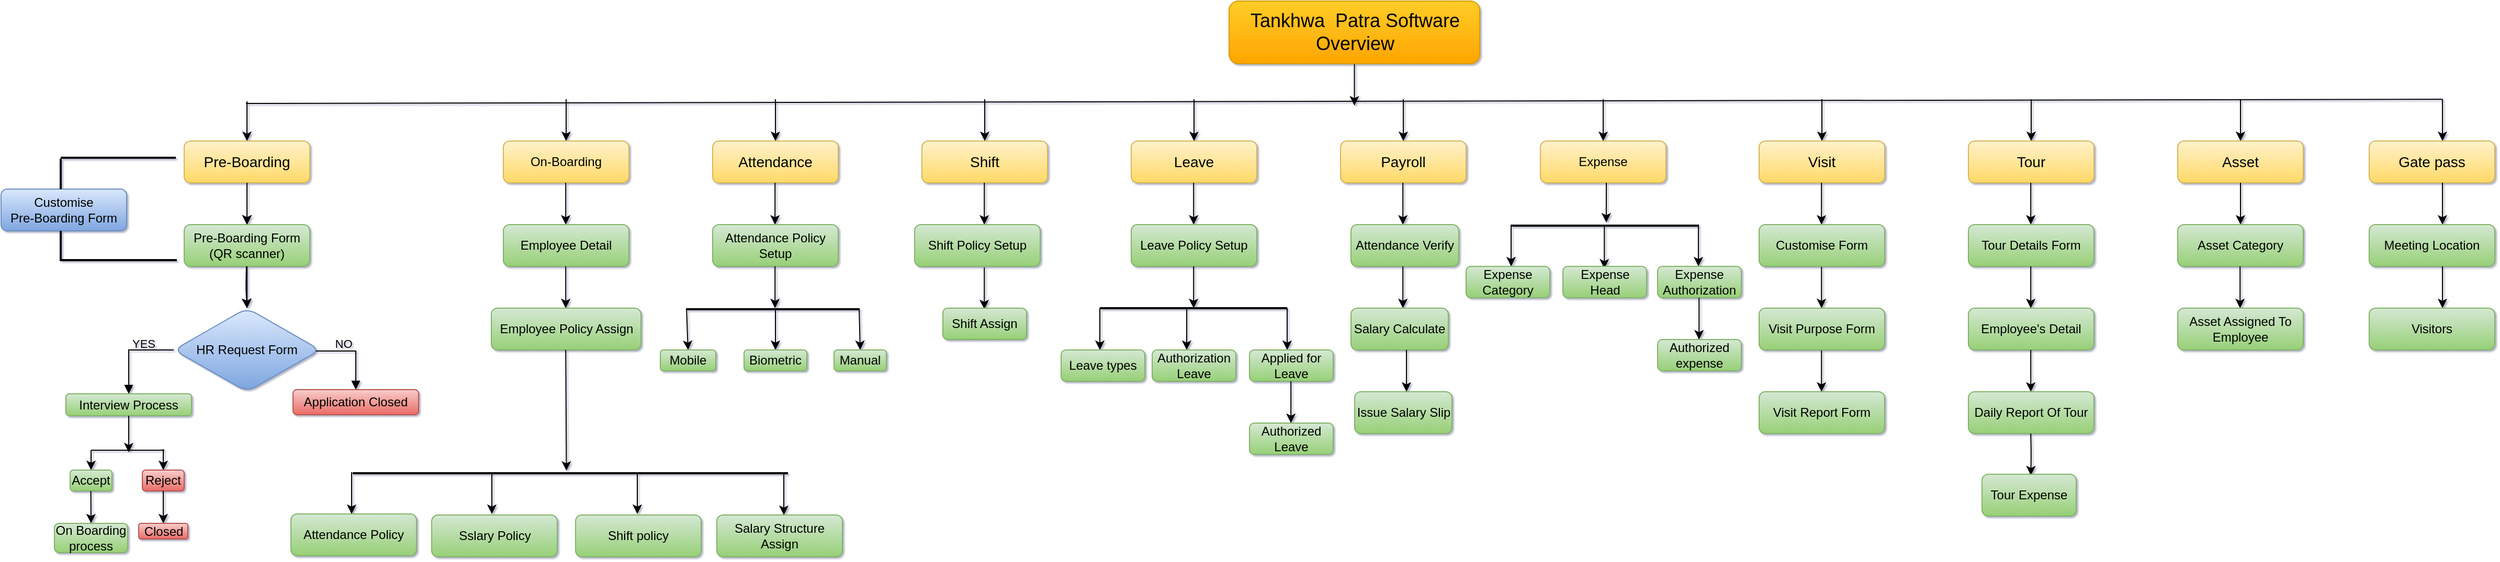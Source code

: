 <mxfile version="21.3.2" type="github">
  <diagram name="Page-1" id="Jyb1E-cL9FY6I5FODXpO">
    <mxGraphModel dx="1363" dy="879" grid="0" gridSize="10" guides="1" tooltips="1" connect="1" arrows="1" fold="1" page="1" pageScale="1" pageWidth="2500" pageHeight="600" background="#ffffff" math="0" shadow="1">
      <root>
        <mxCell id="0" />
        <mxCell id="1" parent="0" />
        <mxCell id="KXixQivOY7CMZe9N-yKC-2" value="" style="endArrow=none;html=1;rounded=1;labelBackgroundColor=none;fontColor=default;" parent="1" edge="1">
          <mxGeometry width="50" height="50" relative="1" as="geometry">
            <mxPoint x="252" y="108" as="sourcePoint" />
            <mxPoint x="2351" y="104" as="targetPoint" />
          </mxGeometry>
        </mxCell>
        <mxCell id="KXixQivOY7CMZe9N-yKC-3" value="" style="endArrow=classic;html=1;rounded=1;labelBackgroundColor=none;fontColor=default;" parent="1" target="VJkUBVHSnUX9wG8tF2r3-1" edge="1">
          <mxGeometry width="50" height="50" relative="1" as="geometry">
            <mxPoint x="253" y="106" as="sourcePoint" />
            <mxPoint x="158" y="144" as="targetPoint" />
          </mxGeometry>
        </mxCell>
        <mxCell id="KXixQivOY7CMZe9N-yKC-11" value="" style="endArrow=classic;html=1;rounded=1;labelBackgroundColor=none;fontColor=default;" parent="1" edge="1">
          <mxGeometry width="50" height="50" relative="1" as="geometry">
            <mxPoint x="558" y="104" as="sourcePoint" />
            <mxPoint x="558" y="144" as="targetPoint" />
          </mxGeometry>
        </mxCell>
        <mxCell id="KXixQivOY7CMZe9N-yKC-12" value="" style="endArrow=classic;html=1;rounded=1;labelBackgroundColor=none;fontColor=default;" parent="1" edge="1">
          <mxGeometry width="50" height="50" relative="1" as="geometry">
            <mxPoint x="758" y="104" as="sourcePoint" />
            <mxPoint x="758" y="144" as="targetPoint" />
          </mxGeometry>
        </mxCell>
        <mxCell id="KXixQivOY7CMZe9N-yKC-13" value="" style="endArrow=classic;html=1;rounded=1;labelBackgroundColor=none;fontColor=default;" parent="1" edge="1">
          <mxGeometry width="50" height="50" relative="1" as="geometry">
            <mxPoint x="958" y="104" as="sourcePoint" />
            <mxPoint x="958" y="144" as="targetPoint" />
          </mxGeometry>
        </mxCell>
        <mxCell id="KXixQivOY7CMZe9N-yKC-19" value="" style="endArrow=classic;html=1;rounded=1;labelBackgroundColor=none;fontColor=default;" parent="1" edge="1">
          <mxGeometry width="50" height="50" relative="1" as="geometry">
            <mxPoint x="1758" y="104" as="sourcePoint" />
            <mxPoint x="1758" y="144" as="targetPoint" />
          </mxGeometry>
        </mxCell>
        <mxCell id="KXixQivOY7CMZe9N-yKC-21" value="" style="endArrow=classic;html=1;rounded=1;labelBackgroundColor=none;fontColor=default;" parent="1" edge="1">
          <mxGeometry width="50" height="50" relative="1" as="geometry">
            <mxPoint x="1158" y="104" as="sourcePoint" />
            <mxPoint x="1158" y="144" as="targetPoint" />
          </mxGeometry>
        </mxCell>
        <mxCell id="KXixQivOY7CMZe9N-yKC-22" value="" style="endArrow=classic;html=1;rounded=1;labelBackgroundColor=none;fontColor=default;" parent="1" edge="1">
          <mxGeometry width="50" height="50" relative="1" as="geometry">
            <mxPoint x="1358" y="104" as="sourcePoint" />
            <mxPoint x="1358" y="144" as="targetPoint" />
          </mxGeometry>
        </mxCell>
        <mxCell id="KXixQivOY7CMZe9N-yKC-23" value="" style="endArrow=classic;html=1;rounded=1;labelBackgroundColor=none;fontColor=default;" parent="1" target="VJkUBVHSnUX9wG8tF2r3-7" edge="1">
          <mxGeometry width="50" height="50" relative="1" as="geometry">
            <mxPoint x="1549" y="104" as="sourcePoint" />
            <mxPoint x="1558" y="144" as="targetPoint" />
          </mxGeometry>
        </mxCell>
        <mxCell id="KXixQivOY7CMZe9N-yKC-24" value="" style="endArrow=classic;html=1;rounded=1;labelBackgroundColor=none;fontColor=default;" parent="1" edge="1">
          <mxGeometry width="50" height="50" relative="1" as="geometry">
            <mxPoint x="2158" y="104" as="sourcePoint" />
            <mxPoint x="2158" y="144" as="targetPoint" />
          </mxGeometry>
        </mxCell>
        <mxCell id="KXixQivOY7CMZe9N-yKC-25" value="" style="endArrow=classic;html=1;rounded=1;labelBackgroundColor=none;fontColor=default;" parent="1" edge="1">
          <mxGeometry width="50" height="50" relative="1" as="geometry">
            <mxPoint x="1958" y="104" as="sourcePoint" />
            <mxPoint x="1958" y="144" as="targetPoint" />
          </mxGeometry>
        </mxCell>
        <mxCell id="VJkUBVHSnUX9wG8tF2r3-1" value="&lt;font style=&quot;font-size: 14px;&quot;&gt;Pre-Boarding&lt;/font&gt;" style="rounded=1;whiteSpace=wrap;html=1;labelBackgroundColor=none;fillColor=#fff2cc;gradientColor=#ffd966;strokeColor=#d6b656;" parent="1" vertex="1">
          <mxGeometry x="193" y="144" width="120" height="40" as="geometry" />
        </mxCell>
        <mxCell id="VJkUBVHSnUX9wG8tF2r3-4" value="&lt;font style=&quot;font-size: 14px;&quot;&gt;Asset&lt;/font&gt;" style="rounded=1;whiteSpace=wrap;html=1;labelBackgroundColor=none;fillColor=#fff2cc;gradientColor=#ffd966;strokeColor=#d6b656;" parent="1" vertex="1">
          <mxGeometry x="2098" y="144" width="120" height="40" as="geometry" />
        </mxCell>
        <mxCell id="VJkUBVHSnUX9wG8tF2r3-5" value="&lt;font style=&quot;font-size: 14px;&quot;&gt;Tour&lt;/font&gt;" style="rounded=1;whiteSpace=wrap;html=1;labelBackgroundColor=none;fillColor=#fff2cc;gradientColor=#ffd966;strokeColor=#d6b656;" parent="1" vertex="1">
          <mxGeometry x="1898" y="144" width="120" height="40" as="geometry" />
        </mxCell>
        <mxCell id="VJkUBVHSnUX9wG8tF2r3-6" value="&lt;font style=&quot;font-size: 14px;&quot;&gt;Visit&lt;/font&gt;" style="rounded=1;whiteSpace=wrap;html=1;labelBackgroundColor=none;fillColor=#fff2cc;gradientColor=#ffd966;strokeColor=#d6b656;" parent="1" vertex="1">
          <mxGeometry x="1698" y="144" width="120" height="40" as="geometry" />
        </mxCell>
        <mxCell id="VJkUBVHSnUX9wG8tF2r3-7" value="Expense" style="rounded=1;whiteSpace=wrap;html=1;labelBackgroundColor=none;fillColor=#fff2cc;gradientColor=#ffd966;strokeColor=#d6b656;" parent="1" vertex="1">
          <mxGeometry x="1489" y="144" width="120" height="40" as="geometry" />
        </mxCell>
        <mxCell id="VJkUBVHSnUX9wG8tF2r3-8" value="&lt;font style=&quot;font-size: 14px;&quot;&gt;Payroll&lt;/font&gt;" style="rounded=1;whiteSpace=wrap;html=1;labelBackgroundColor=none;fillColor=#fff2cc;gradientColor=#ffd966;strokeColor=#d6b656;" parent="1" vertex="1">
          <mxGeometry x="1298" y="144" width="120" height="40" as="geometry" />
        </mxCell>
        <mxCell id="VJkUBVHSnUX9wG8tF2r3-9" value="&lt;font style=&quot;font-size: 14px;&quot;&gt;Leave&lt;/font&gt;" style="rounded=1;whiteSpace=wrap;html=1;labelBackgroundColor=none;fillColor=#fff2cc;gradientColor=#ffd966;strokeColor=#d6b656;" parent="1" vertex="1">
          <mxGeometry x="1098" y="144" width="120" height="40" as="geometry" />
        </mxCell>
        <mxCell id="VJkUBVHSnUX9wG8tF2r3-10" value="&lt;font style=&quot;font-size: 14px;&quot;&gt;Shift&lt;/font&gt;" style="rounded=1;whiteSpace=wrap;html=1;labelBackgroundColor=none;fillColor=#fff2cc;gradientColor=#ffd966;strokeColor=#d6b656;" parent="1" vertex="1">
          <mxGeometry x="898" y="144" width="120" height="40" as="geometry" />
        </mxCell>
        <mxCell id="VJkUBVHSnUX9wG8tF2r3-11" value="&lt;font style=&quot;font-size: 14px;&quot;&gt;Attendance&lt;/font&gt;" style="rounded=1;whiteSpace=wrap;html=1;labelBackgroundColor=none;fillColor=#fff2cc;gradientColor=#ffd966;strokeColor=#d6b656;" parent="1" vertex="1">
          <mxGeometry x="698" y="144" width="120" height="40" as="geometry" />
        </mxCell>
        <mxCell id="VJkUBVHSnUX9wG8tF2r3-12" value="On-Boarding" style="rounded=1;whiteSpace=wrap;html=1;labelBackgroundColor=none;fillColor=#fff2cc;gradientColor=#ffd966;strokeColor=#d6b656;" parent="1" vertex="1">
          <mxGeometry x="498" y="144" width="120" height="40" as="geometry" />
        </mxCell>
        <mxCell id="0KFke6L03ifO9eoYtHEU-25" value="" style="html=1;align=left;spacingLeft=2;endArrow=block;rounded=1;edgeStyle=orthogonalEdgeStyle;curved=0;rounded=0;labelBackgroundColor=none;fontColor=default;entryX=0.5;entryY=0;entryDx=0;entryDy=0;exitX=0.96;exitY=0.513;exitDx=0;exitDy=0;exitPerimeter=0;" parent="1" source="VJkUBVHSnUX9wG8tF2r3-22" target="0KFke6L03ifO9eoYtHEU-28" edge="1">
          <mxGeometry relative="1" as="geometry">
            <mxPoint x="323" y="344" as="sourcePoint" />
            <Array as="points">
              <mxPoint x="357" y="345" />
            </Array>
            <mxPoint x="356" y="413" as="targetPoint" />
          </mxGeometry>
        </mxCell>
        <mxCell id="0KFke6L03ifO9eoYtHEU-26" value="NO&lt;br&gt;" style="edgeLabel;html=1;align=center;verticalAlign=middle;resizable=0;points=[];rounded=1;labelBackgroundColor=none;" parent="0KFke6L03ifO9eoYtHEU-25" vertex="1" connectable="0">
          <mxGeometry x="-0.301" y="-2" relative="1" as="geometry">
            <mxPoint y="-9" as="offset" />
          </mxGeometry>
        </mxCell>
        <mxCell id="0KFke6L03ifO9eoYtHEU-27" value="Interview Process" style="rounded=1;whiteSpace=wrap;html=1;labelBackgroundColor=none;fillColor=#d5e8d4;gradientColor=#97d077;strokeColor=#82b366;" parent="1" vertex="1">
          <mxGeometry x="80" y="386" width="120" height="21" as="geometry" />
        </mxCell>
        <mxCell id="0KFke6L03ifO9eoYtHEU-28" value="Application Closed" style="rounded=1;whiteSpace=wrap;html=1;movable=1;resizable=1;rotatable=1;deletable=1;editable=1;locked=0;connectable=1;labelBackgroundColor=none;fillColor=#f8cecc;gradientColor=#ea6b66;strokeColor=#b85450;" parent="1" vertex="1">
          <mxGeometry x="297" y="382" width="120" height="24" as="geometry" />
        </mxCell>
        <mxCell id="0KFke6L03ifO9eoYtHEU-36" value="" style="endArrow=none;html=1;rounded=1;labelBackgroundColor=none;fontColor=default;" parent="1" edge="1">
          <mxGeometry width="50" height="50" relative="1" as="geometry">
            <mxPoint x="104" y="440" as="sourcePoint" />
            <mxPoint x="174" y="440" as="targetPoint" />
          </mxGeometry>
        </mxCell>
        <mxCell id="0KFke6L03ifO9eoYtHEU-39" value="" style="endArrow=classic;html=1;rounded=1;entryX=0.5;entryY=0;entryDx=0;entryDy=0;labelBackgroundColor=none;fontColor=default;" parent="1" target="0KFke6L03ifO9eoYtHEU-41" edge="1">
          <mxGeometry width="50" height="50" relative="1" as="geometry">
            <mxPoint x="104" y="440" as="sourcePoint" />
            <mxPoint x="104" y="480" as="targetPoint" />
          </mxGeometry>
        </mxCell>
        <mxCell id="0KFke6L03ifO9eoYtHEU-41" value="Accept" style="rounded=1;whiteSpace=wrap;html=1;container=0;labelBackgroundColor=none;fillColor=#d5e8d4;gradientColor=#97d077;strokeColor=#82b366;" parent="1" vertex="1">
          <mxGeometry x="84" y="459" width="40" height="20" as="geometry" />
        </mxCell>
        <mxCell id="0KFke6L03ifO9eoYtHEU-51" value="" style="endArrow=classic;html=1;rounded=1;exitX=0.5;exitY=1;exitDx=0;exitDy=0;labelBackgroundColor=none;fontColor=default;entryX=0.5;entryY=0;entryDx=0;entryDy=0;" parent="1" target="0KFke6L03ifO9eoYtHEU-53" edge="1">
          <mxGeometry width="50" height="50" relative="1" as="geometry">
            <mxPoint x="103.78" y="479" as="sourcePoint" />
            <mxPoint x="104" y="513" as="targetPoint" />
          </mxGeometry>
        </mxCell>
        <mxCell id="0KFke6L03ifO9eoYtHEU-53" value="On Boarding process" style="rounded=1;whiteSpace=wrap;html=1;labelBackgroundColor=none;fillColor=#d5e8d4;gradientColor=#97d077;strokeColor=#82b366;" parent="1" vertex="1">
          <mxGeometry x="69" y="510" width="70" height="28" as="geometry" />
        </mxCell>
        <mxCell id="0KFke6L03ifO9eoYtHEU-23" value="" style="edgeStyle=orthogonalEdgeStyle;rounded=1;orthogonalLoop=1;jettySize=auto;html=1;labelBackgroundColor=none;fontColor=default;" parent="1" source="VJkUBVHSnUX9wG8tF2r3-1" target="VJkUBVHSnUX9wG8tF2r3-17" edge="1">
          <mxGeometry relative="1" as="geometry" />
        </mxCell>
        <mxCell id="0KFke6L03ifO9eoYtHEU-24" value="" style="edgeStyle=orthogonalEdgeStyle;rounded=1;orthogonalLoop=1;jettySize=auto;html=1;labelBackgroundColor=none;fontColor=default;" parent="1" source="VJkUBVHSnUX9wG8tF2r3-1" target="VJkUBVHSnUX9wG8tF2r3-17" edge="1">
          <mxGeometry relative="1" as="geometry" />
        </mxCell>
        <mxCell id="0KFke6L03ifO9eoYtHEU-58" value="" style="endArrow=classic;html=1;rounded=1;labelBackgroundColor=none;fontColor=default;" parent="1" edge="1">
          <mxGeometry width="50" height="50" relative="1" as="geometry">
            <mxPoint x="557.6" y="184" as="sourcePoint" />
            <mxPoint x="557.6" y="224" as="targetPoint" />
          </mxGeometry>
        </mxCell>
        <mxCell id="0KFke6L03ifO9eoYtHEU-59" value="Employee Detail" style="rounded=1;whiteSpace=wrap;html=1;movable=1;resizable=1;rotatable=1;deletable=1;editable=1;locked=0;connectable=1;labelBackgroundColor=none;fillColor=#d5e8d4;gradientColor=#97d077;strokeColor=#82b366;" parent="1" vertex="1">
          <mxGeometry x="498" y="224" width="120" height="40" as="geometry" />
        </mxCell>
        <mxCell id="0KFke6L03ifO9eoYtHEU-60" value="" style="endArrow=classic;html=1;rounded=1;labelBackgroundColor=none;fontColor=default;" parent="1" edge="1">
          <mxGeometry width="50" height="50" relative="1" as="geometry">
            <mxPoint x="557.6" y="264" as="sourcePoint" />
            <mxPoint x="557.6" y="304" as="targetPoint" />
          </mxGeometry>
        </mxCell>
        <mxCell id="0KFke6L03ifO9eoYtHEU-61" value="Employee Policy Assign" style="rounded=1;whiteSpace=wrap;html=1;movable=1;resizable=1;rotatable=1;deletable=1;editable=1;locked=0;connectable=1;labelBackgroundColor=none;fillColor=#d5e8d4;gradientColor=#97d077;strokeColor=#82b366;" parent="1" vertex="1">
          <mxGeometry x="486.5" y="304" width="143" height="40" as="geometry" />
        </mxCell>
        <mxCell id="0KFke6L03ifO9eoYtHEU-62" value="Salary Structure Assign" style="rounded=1;whiteSpace=wrap;html=1;movable=1;resizable=1;rotatable=1;deletable=1;editable=1;locked=0;connectable=1;labelBackgroundColor=none;fillColor=#d5e8d4;gradientColor=#97d077;strokeColor=#82b366;" parent="1" vertex="1">
          <mxGeometry x="702" y="502" width="120" height="40" as="geometry" />
        </mxCell>
        <mxCell id="0KFke6L03ifO9eoYtHEU-63" value="" style="endArrow=classic;html=1;rounded=1;labelBackgroundColor=none;fontColor=default;entryX=0.491;entryY=0.257;entryDx=0;entryDy=0;entryPerimeter=0;" parent="1" edge="1" target="qU8JbwnM24aeYEJB_RCW-22">
          <mxGeometry width="50" height="50" relative="1" as="geometry">
            <mxPoint x="557.6" y="344" as="sourcePoint" />
            <mxPoint x="561.814" y="457" as="targetPoint" />
          </mxGeometry>
        </mxCell>
        <mxCell id="0KFke6L03ifO9eoYtHEU-65" value="" style="endArrow=classic;html=1;rounded=1;labelBackgroundColor=none;fontColor=default;" parent="1" edge="1">
          <mxGeometry width="50" height="50" relative="1" as="geometry">
            <mxPoint x="757.6" y="184" as="sourcePoint" />
            <mxPoint x="757.6" y="224" as="targetPoint" />
          </mxGeometry>
        </mxCell>
        <mxCell id="0KFke6L03ifO9eoYtHEU-66" value="Attendance Policy Setup" style="rounded=1;whiteSpace=wrap;html=1;movable=1;resizable=1;rotatable=1;deletable=1;editable=1;locked=0;connectable=1;labelBackgroundColor=none;fillColor=#d5e8d4;gradientColor=#97d077;strokeColor=#82b366;" parent="1" vertex="1">
          <mxGeometry x="698" y="224" width="120" height="40" as="geometry" />
        </mxCell>
        <mxCell id="0KFke6L03ifO9eoYtHEU-67" value="" style="endArrow=classic;html=1;rounded=1;labelBackgroundColor=none;fontColor=default;" parent="1" edge="1">
          <mxGeometry width="50" height="50" relative="1" as="geometry">
            <mxPoint x="757.6" y="264" as="sourcePoint" />
            <mxPoint x="757.6" y="304" as="targetPoint" />
          </mxGeometry>
        </mxCell>
        <mxCell id="0KFke6L03ifO9eoYtHEU-72" value="" style="line;strokeWidth=2;html=1;rounded=1;labelBackgroundColor=none;" parent="1" vertex="1">
          <mxGeometry x="673" y="300" width="165" height="10" as="geometry" />
        </mxCell>
        <mxCell id="0KFke6L03ifO9eoYtHEU-73" value="" style="endArrow=classic;html=1;rounded=1;entryX=0.5;entryY=0;entryDx=0;entryDy=0;labelBackgroundColor=none;fontColor=default;" parent="1" edge="1">
          <mxGeometry width="50" height="50" relative="1" as="geometry">
            <mxPoint x="673" y="304" as="sourcePoint" />
            <mxPoint x="674.5" y="344" as="targetPoint" />
          </mxGeometry>
        </mxCell>
        <mxCell id="0KFke6L03ifO9eoYtHEU-75" value="Mobile" style="rounded=1;whiteSpace=wrap;html=1;labelBackgroundColor=none;fillColor=#d5e8d4;gradientColor=#97d077;strokeColor=#82b366;" parent="1" vertex="1">
          <mxGeometry x="648" y="344" width="53" height="20" as="geometry" />
        </mxCell>
        <mxCell id="0KFke6L03ifO9eoYtHEU-77" value="" style="endArrow=classic;html=1;rounded=1;entryX=0.5;entryY=0;entryDx=0;entryDy=0;labelBackgroundColor=none;fontColor=default;" parent="1" target="0KFke6L03ifO9eoYtHEU-81" edge="1">
          <mxGeometry width="50" height="50" relative="1" as="geometry">
            <mxPoint x="838" y="304" as="sourcePoint" />
            <mxPoint x="838" y="344" as="targetPoint" />
          </mxGeometry>
        </mxCell>
        <mxCell id="0KFke6L03ifO9eoYtHEU-78" value="" style="endArrow=classic;html=1;rounded=1;entryX=0.5;entryY=0;entryDx=0;entryDy=0;labelBackgroundColor=none;fontColor=default;" parent="1" target="0KFke6L03ifO9eoYtHEU-80" edge="1">
          <mxGeometry width="50" height="50" relative="1" as="geometry">
            <mxPoint x="758" y="304" as="sourcePoint" />
            <mxPoint x="758" y="344" as="targetPoint" />
          </mxGeometry>
        </mxCell>
        <mxCell id="0KFke6L03ifO9eoYtHEU-80" value="Biometric" style="rounded=1;whiteSpace=wrap;html=1;labelBackgroundColor=none;fillColor=#d5e8d4;gradientColor=#97d077;strokeColor=#82b366;" parent="1" vertex="1">
          <mxGeometry x="728" y="344" width="60" height="20" as="geometry" />
        </mxCell>
        <mxCell id="0KFke6L03ifO9eoYtHEU-81" value="Manual" style="rounded=1;whiteSpace=wrap;html=1;labelBackgroundColor=none;fillColor=#d5e8d4;gradientColor=#97d077;strokeColor=#82b366;" parent="1" vertex="1">
          <mxGeometry x="814" y="344" width="50" height="20" as="geometry" />
        </mxCell>
        <mxCell id="0KFke6L03ifO9eoYtHEU-83" value="" style="endArrow=classic;html=1;rounded=1;labelBackgroundColor=none;fontColor=default;" parent="1" edge="1">
          <mxGeometry width="50" height="50" relative="1" as="geometry">
            <mxPoint x="957.6" y="184" as="sourcePoint" />
            <mxPoint x="957.6" y="224" as="targetPoint" />
          </mxGeometry>
        </mxCell>
        <mxCell id="0KFke6L03ifO9eoYtHEU-84" value="Shift Policy Setup" style="rounded=1;whiteSpace=wrap;html=1;movable=1;resizable=1;rotatable=1;deletable=1;editable=1;locked=0;connectable=1;labelBackgroundColor=none;fillColor=#d5e8d4;gradientColor=#97d077;strokeColor=#82b366;" parent="1" vertex="1">
          <mxGeometry x="891" y="224" width="120" height="40" as="geometry" />
        </mxCell>
        <mxCell id="0KFke6L03ifO9eoYtHEU-85" value="" style="endArrow=classic;html=1;rounded=1;labelBackgroundColor=none;fontColor=default;" parent="1" edge="1">
          <mxGeometry width="50" height="50" relative="1" as="geometry">
            <mxPoint x="957.6" y="265" as="sourcePoint" />
            <mxPoint x="957.6" y="305" as="targetPoint" />
          </mxGeometry>
        </mxCell>
        <mxCell id="0KFke6L03ifO9eoYtHEU-88" value="Shift Assign" style="rounded=1;whiteSpace=wrap;html=1;labelBackgroundColor=none;fillColor=#d5e8d4;gradientColor=#97d077;strokeColor=#82b366;" parent="1" vertex="1">
          <mxGeometry x="918" y="304" width="80" height="30" as="geometry" />
        </mxCell>
        <mxCell id="0KFke6L03ifO9eoYtHEU-98" value="" style="endArrow=classic;html=1;rounded=1;labelBackgroundColor=none;fontColor=default;" parent="1" edge="1">
          <mxGeometry width="50" height="50" relative="1" as="geometry">
            <mxPoint x="1157.6" y="184" as="sourcePoint" />
            <mxPoint x="1157.6" y="224" as="targetPoint" />
          </mxGeometry>
        </mxCell>
        <mxCell id="0KFke6L03ifO9eoYtHEU-100" value="Leave Policy Setup" style="rounded=1;whiteSpace=wrap;html=1;labelBackgroundColor=none;fillColor=#d5e8d4;gradientColor=#97d077;strokeColor=#82b366;" parent="1" vertex="1">
          <mxGeometry x="1098" y="224" width="120" height="40" as="geometry" />
        </mxCell>
        <mxCell id="0KFke6L03ifO9eoYtHEU-101" value="" style="endArrow=classic;html=1;rounded=1;labelBackgroundColor=none;fontColor=default;" parent="1" edge="1">
          <mxGeometry width="50" height="50" relative="1" as="geometry">
            <mxPoint x="1157.6" y="264" as="sourcePoint" />
            <mxPoint x="1157.6" y="304" as="targetPoint" />
          </mxGeometry>
        </mxCell>
        <mxCell id="0KFke6L03ifO9eoYtHEU-103" value="" style="endArrow=classic;html=1;rounded=1;labelBackgroundColor=none;fontColor=default;" parent="1" edge="1">
          <mxGeometry width="50" height="50" relative="1" as="geometry">
            <mxPoint x="1357.6" y="184" as="sourcePoint" />
            <mxPoint x="1357.6" y="224" as="targetPoint" />
          </mxGeometry>
        </mxCell>
        <mxCell id="0KFke6L03ifO9eoYtHEU-105" value="Attendance Verify" style="rounded=1;whiteSpace=wrap;html=1;labelBackgroundColor=none;fillColor=#d5e8d4;gradientColor=#97d077;strokeColor=#82b366;" parent="1" vertex="1">
          <mxGeometry x="1308" y="224" width="103" height="40" as="geometry" />
        </mxCell>
        <mxCell id="0KFke6L03ifO9eoYtHEU-106" value="" style="endArrow=classic;html=1;rounded=1;labelBackgroundColor=none;fontColor=default;" parent="1" edge="1">
          <mxGeometry width="50" height="50" relative="1" as="geometry">
            <mxPoint x="1357.6" y="264" as="sourcePoint" />
            <mxPoint x="1357.6" y="304" as="targetPoint" />
          </mxGeometry>
        </mxCell>
        <mxCell id="0KFke6L03ifO9eoYtHEU-107" value="Salary Calculate" style="rounded=1;whiteSpace=wrap;html=1;labelBackgroundColor=none;fillColor=#d5e8d4;gradientColor=#97d077;strokeColor=#82b366;" parent="1" vertex="1">
          <mxGeometry x="1308" y="304" width="93" height="40" as="geometry" />
        </mxCell>
        <mxCell id="0KFke6L03ifO9eoYtHEU-108" value="" style="endArrow=classic;html=1;rounded=1;labelBackgroundColor=none;fontColor=default;" parent="1" edge="1">
          <mxGeometry width="50" height="50" relative="1" as="geometry">
            <mxPoint x="1361" y="344" as="sourcePoint" />
            <mxPoint x="1361" y="384" as="targetPoint" />
          </mxGeometry>
        </mxCell>
        <mxCell id="0KFke6L03ifO9eoYtHEU-109" value="Issue Salary Slip" style="rounded=1;whiteSpace=wrap;html=1;labelBackgroundColor=none;fillColor=#d5e8d4;gradientColor=#97d077;strokeColor=#82b366;" parent="1" vertex="1">
          <mxGeometry x="1311.5" y="384" width="93" height="40" as="geometry" />
        </mxCell>
        <mxCell id="0KFke6L03ifO9eoYtHEU-110" value="" style="endArrow=classic;html=1;rounded=1;labelBackgroundColor=none;fontColor=default;" parent="1" edge="1">
          <mxGeometry width="50" height="50" relative="1" as="geometry">
            <mxPoint x="1757.6" y="184" as="sourcePoint" />
            <mxPoint x="1757.6" y="224" as="targetPoint" />
          </mxGeometry>
        </mxCell>
        <mxCell id="0KFke6L03ifO9eoYtHEU-111" value="" style="endArrow=classic;html=1;rounded=1;labelBackgroundColor=none;fontColor=default;" parent="1" edge="1">
          <mxGeometry width="50" height="50" relative="1" as="geometry">
            <mxPoint x="1757.6" y="264" as="sourcePoint" />
            <mxPoint x="1757.6" y="304" as="targetPoint" />
          </mxGeometry>
        </mxCell>
        <mxCell id="0KFke6L03ifO9eoYtHEU-112" value="" style="endArrow=classic;html=1;rounded=1;labelBackgroundColor=none;fontColor=default;" parent="1" edge="1">
          <mxGeometry width="50" height="50" relative="1" as="geometry">
            <mxPoint x="1757.6" y="344" as="sourcePoint" />
            <mxPoint x="1757.6" y="384" as="targetPoint" />
          </mxGeometry>
        </mxCell>
        <mxCell id="0KFke6L03ifO9eoYtHEU-113" value="Customise Form" style="rounded=1;whiteSpace=wrap;html=1;labelBackgroundColor=none;fillColor=#d5e8d4;gradientColor=#97d077;strokeColor=#82b366;" parent="1" vertex="1">
          <mxGeometry x="1698" y="224" width="120" height="40" as="geometry" />
        </mxCell>
        <mxCell id="0KFke6L03ifO9eoYtHEU-114" value="Visit Report Form" style="rounded=1;whiteSpace=wrap;html=1;labelBackgroundColor=none;fillColor=#d5e8d4;gradientColor=#97d077;strokeColor=#82b366;" parent="1" vertex="1">
          <mxGeometry x="1698" y="384" width="120" height="40" as="geometry" />
        </mxCell>
        <mxCell id="0KFke6L03ifO9eoYtHEU-115" value="Visit Purpose Form" style="rounded=1;whiteSpace=wrap;html=1;labelBackgroundColor=none;fillColor=#d5e8d4;gradientColor=#97d077;strokeColor=#82b366;" parent="1" vertex="1">
          <mxGeometry x="1698" y="304" width="120" height="40" as="geometry" />
        </mxCell>
        <mxCell id="0KFke6L03ifO9eoYtHEU-116" value="" style="endArrow=classic;html=1;rounded=1;labelBackgroundColor=none;fontColor=default;" parent="1" edge="1">
          <mxGeometry width="50" height="50" relative="1" as="geometry">
            <mxPoint x="1957.6" y="184" as="sourcePoint" />
            <mxPoint x="1957.6" y="224" as="targetPoint" />
          </mxGeometry>
        </mxCell>
        <mxCell id="0KFke6L03ifO9eoYtHEU-118" value="Tour Details Form" style="rounded=1;whiteSpace=wrap;html=1;labelBackgroundColor=none;fillColor=#d5e8d4;gradientColor=#97d077;strokeColor=#82b366;" parent="1" vertex="1">
          <mxGeometry x="1898" y="224" width="120" height="40" as="geometry" />
        </mxCell>
        <mxCell id="0KFke6L03ifO9eoYtHEU-120" value="" style="endArrow=classic;html=1;rounded=1;labelBackgroundColor=none;fontColor=default;" parent="1" edge="1">
          <mxGeometry width="50" height="50" relative="1" as="geometry">
            <mxPoint x="1957.6" y="264" as="sourcePoint" />
            <mxPoint x="1957.6" y="304" as="targetPoint" />
          </mxGeometry>
        </mxCell>
        <mxCell id="0KFke6L03ifO9eoYtHEU-121" value="Employee&#39;s Detail" style="rounded=1;whiteSpace=wrap;html=1;labelBackgroundColor=none;fillColor=#d5e8d4;gradientColor=#97d077;strokeColor=#82b366;" parent="1" vertex="1">
          <mxGeometry x="1898" y="304" width="120" height="40" as="geometry" />
        </mxCell>
        <mxCell id="0KFke6L03ifO9eoYtHEU-122" value="" style="endArrow=classic;html=1;rounded=1;labelBackgroundColor=none;fontColor=default;" parent="1" edge="1">
          <mxGeometry width="50" height="50" relative="1" as="geometry">
            <mxPoint x="1957.6" y="344" as="sourcePoint" />
            <mxPoint x="1957.6" y="384" as="targetPoint" />
          </mxGeometry>
        </mxCell>
        <mxCell id="0KFke6L03ifO9eoYtHEU-123" value="Daily Report Of Tour" style="rounded=1;whiteSpace=wrap;html=1;labelBackgroundColor=none;fillColor=#d5e8d4;gradientColor=#97d077;strokeColor=#82b366;" parent="1" vertex="1">
          <mxGeometry x="1898" y="384" width="120" height="40" as="geometry" />
        </mxCell>
        <mxCell id="0KFke6L03ifO9eoYtHEU-124" value="" style="endArrow=classic;html=1;rounded=1;labelBackgroundColor=none;fontColor=default;" parent="1" edge="1">
          <mxGeometry width="50" height="50" relative="1" as="geometry">
            <mxPoint x="1957.6" y="424" as="sourcePoint" />
            <mxPoint x="1957.6" y="464" as="targetPoint" />
            <Array as="points">
              <mxPoint x="1958" y="444" />
            </Array>
          </mxGeometry>
        </mxCell>
        <mxCell id="0KFke6L03ifO9eoYtHEU-125" value="Tour Expense" style="rounded=1;whiteSpace=wrap;html=1;labelBackgroundColor=none;fillColor=#d5e8d4;gradientColor=#97d077;strokeColor=#82b366;" parent="1" vertex="1">
          <mxGeometry x="1911" y="463" width="90" height="40" as="geometry" />
        </mxCell>
        <mxCell id="0KFke6L03ifO9eoYtHEU-126" value="" style="endArrow=classic;html=1;rounded=1;labelBackgroundColor=none;fontColor=default;" parent="1" edge="1">
          <mxGeometry width="50" height="50" relative="1" as="geometry">
            <mxPoint x="2158" y="184" as="sourcePoint" />
            <mxPoint x="2158" y="224" as="targetPoint" />
            <Array as="points">
              <mxPoint x="2158" y="194" />
            </Array>
          </mxGeometry>
        </mxCell>
        <mxCell id="0KFke6L03ifO9eoYtHEU-127" value="Asset Category" style="rounded=1;whiteSpace=wrap;html=1;labelBackgroundColor=none;fillColor=#d5e8d4;gradientColor=#97d077;strokeColor=#82b366;" parent="1" vertex="1">
          <mxGeometry x="2098" y="224" width="120" height="40" as="geometry" />
        </mxCell>
        <mxCell id="0KFke6L03ifO9eoYtHEU-128" value="" style="endArrow=classic;html=1;rounded=1;labelBackgroundColor=none;fontColor=default;" parent="1" edge="1">
          <mxGeometry width="50" height="50" relative="1" as="geometry">
            <mxPoint x="2157.6" y="264" as="sourcePoint" />
            <mxPoint x="2157.6" y="304" as="targetPoint" />
            <Array as="points">
              <mxPoint x="2157.6" y="274" />
            </Array>
          </mxGeometry>
        </mxCell>
        <mxCell id="0KFke6L03ifO9eoYtHEU-129" value="Asset Assigned To Employee" style="rounded=1;whiteSpace=wrap;html=1;labelBackgroundColor=none;fillColor=#d5e8d4;gradientColor=#97d077;strokeColor=#82b366;" parent="1" vertex="1">
          <mxGeometry x="2098" y="304" width="120" height="40" as="geometry" />
        </mxCell>
        <mxCell id="0KFke6L03ifO9eoYtHEU-130" value="" style="endArrow=classic;html=1;rounded=1;labelBackgroundColor=none;fontColor=default;" parent="1" edge="1">
          <mxGeometry width="50" height="50" relative="1" as="geometry">
            <mxPoint x="2351" y="104" as="sourcePoint" />
            <mxPoint x="2351" y="144" as="targetPoint" />
          </mxGeometry>
        </mxCell>
        <mxCell id="0KFke6L03ifO9eoYtHEU-131" value="&lt;font style=&quot;font-size: 14px;&quot;&gt;Gate pass&lt;/font&gt;" style="rounded=1;whiteSpace=wrap;html=1;labelBackgroundColor=none;fillColor=#fff2cc;gradientColor=#ffd966;strokeColor=#d6b656;" parent="1" vertex="1">
          <mxGeometry x="2281" y="144" width="120" height="40" as="geometry" />
        </mxCell>
        <mxCell id="0KFke6L03ifO9eoYtHEU-132" value="" style="endArrow=classic;html=1;rounded=1;labelBackgroundColor=none;fontColor=default;" parent="1" edge="1">
          <mxGeometry width="50" height="50" relative="1" as="geometry">
            <mxPoint x="2351" y="184" as="sourcePoint" />
            <mxPoint x="2351" y="224" as="targetPoint" />
            <Array as="points">
              <mxPoint x="2351" y="194" />
            </Array>
          </mxGeometry>
        </mxCell>
        <mxCell id="0KFke6L03ifO9eoYtHEU-134" value="Meeting Location" style="rounded=1;whiteSpace=wrap;html=1;labelBackgroundColor=none;fillColor=#d5e8d4;gradientColor=#97d077;strokeColor=#82b366;" parent="1" vertex="1">
          <mxGeometry x="2281" y="224" width="120" height="40" as="geometry" />
        </mxCell>
        <mxCell id="0KFke6L03ifO9eoYtHEU-135" value="" style="endArrow=classic;html=1;rounded=1;labelBackgroundColor=none;fontColor=default;" parent="1" edge="1">
          <mxGeometry width="50" height="50" relative="1" as="geometry">
            <mxPoint x="2351" y="264" as="sourcePoint" />
            <mxPoint x="2351" y="304" as="targetPoint" />
            <Array as="points">
              <mxPoint x="2351" y="274" />
            </Array>
          </mxGeometry>
        </mxCell>
        <mxCell id="0KFke6L03ifO9eoYtHEU-136" value="Visitors" style="rounded=1;whiteSpace=wrap;html=1;labelBackgroundColor=none;fillColor=#d5e8d4;gradientColor=#97d077;strokeColor=#82b366;" parent="1" vertex="1">
          <mxGeometry x="2281" y="304" width="120" height="40" as="geometry" />
        </mxCell>
        <mxCell id="0KFke6L03ifO9eoYtHEU-137" value="" style="endArrow=classic;html=1;rounded=1;labelBackgroundColor=none;fontColor=default;entryX=0.508;entryY=0.2;entryDx=0;entryDy=0;entryPerimeter=0;exitX=0.525;exitY=1;exitDx=0;exitDy=0;exitPerimeter=0;" parent="1" source="VJkUBVHSnUX9wG8tF2r3-7" target="0KFke6L03ifO9eoYtHEU-138" edge="1">
          <mxGeometry width="50" height="50" relative="1" as="geometry">
            <mxPoint x="1549.6" y="184" as="sourcePoint" />
            <mxPoint x="1550" y="233" as="targetPoint" />
          </mxGeometry>
        </mxCell>
        <mxCell id="0KFke6L03ifO9eoYtHEU-138" value="" style="line;strokeWidth=2;html=1;rounded=1;labelBackgroundColor=none;" parent="1" vertex="1">
          <mxGeometry x="1461" y="220" width="179" height="10" as="geometry" />
        </mxCell>
        <mxCell id="0KFke6L03ifO9eoYtHEU-139" value="" style="endArrow=classic;html=1;rounded=1;labelBackgroundColor=none;fontColor=default;" parent="1" edge="1">
          <mxGeometry width="50" height="50" relative="1" as="geometry">
            <mxPoint x="1461" y="224" as="sourcePoint" />
            <mxPoint x="1461" y="264" as="targetPoint" />
          </mxGeometry>
        </mxCell>
        <mxCell id="0KFke6L03ifO9eoYtHEU-140" value="" style="endArrow=classic;html=1;rounded=1;labelBackgroundColor=none;fontColor=default;" parent="1" edge="1">
          <mxGeometry width="50" height="50" relative="1" as="geometry">
            <mxPoint x="1550.1" y="226" as="sourcePoint" />
            <mxPoint x="1550.1" y="266" as="targetPoint" />
          </mxGeometry>
        </mxCell>
        <mxCell id="0KFke6L03ifO9eoYtHEU-141" value="" style="endArrow=classic;html=1;rounded=1;labelBackgroundColor=none;fontColor=default;" parent="1" edge="1">
          <mxGeometry width="50" height="50" relative="1" as="geometry">
            <mxPoint x="1640" y="224" as="sourcePoint" />
            <mxPoint x="1640" y="264" as="targetPoint" />
          </mxGeometry>
        </mxCell>
        <mxCell id="0KFke6L03ifO9eoYtHEU-142" value="Expense Category" style="rounded=1;whiteSpace=wrap;html=1;labelBackgroundColor=none;fillColor=#d5e8d4;gradientColor=#97d077;strokeColor=#82b366;" parent="1" vertex="1">
          <mxGeometry x="1418" y="264" width="80" height="30" as="geometry" />
        </mxCell>
        <mxCell id="0KFke6L03ifO9eoYtHEU-144" value="Expense Head" style="rounded=1;whiteSpace=wrap;html=1;labelBackgroundColor=none;fillColor=#d5e8d4;gradientColor=#97d077;strokeColor=#82b366;" parent="1" vertex="1">
          <mxGeometry x="1510.5" y="264" width="80" height="30" as="geometry" />
        </mxCell>
        <mxCell id="0KFke6L03ifO9eoYtHEU-145" value="Expense Authorization" style="rounded=1;whiteSpace=wrap;html=1;labelBackgroundColor=none;fillColor=#d5e8d4;gradientColor=#97d077;strokeColor=#82b366;" parent="1" vertex="1">
          <mxGeometry x="1601" y="264" width="80" height="30" as="geometry" />
        </mxCell>
        <mxCell id="0KFke6L03ifO9eoYtHEU-146" value="" style="line;strokeWidth=2;html=1;rounded=1;labelBackgroundColor=none;" parent="1" vertex="1">
          <mxGeometry x="1068" y="299" width="179" height="10" as="geometry" />
        </mxCell>
        <mxCell id="0KFke6L03ifO9eoYtHEU-147" value="" style="endArrow=classic;html=1;rounded=1;labelBackgroundColor=none;fontColor=default;" parent="1" edge="1">
          <mxGeometry width="50" height="50" relative="1" as="geometry">
            <mxPoint x="1068" y="304" as="sourcePoint" />
            <mxPoint x="1068" y="344" as="targetPoint" />
          </mxGeometry>
        </mxCell>
        <mxCell id="0KFke6L03ifO9eoYtHEU-148" value="" style="endArrow=classic;html=1;rounded=1;labelBackgroundColor=none;fontColor=default;" parent="1" edge="1">
          <mxGeometry width="50" height="50" relative="1" as="geometry">
            <mxPoint x="1247" y="304" as="sourcePoint" />
            <mxPoint x="1247" y="344" as="targetPoint" />
          </mxGeometry>
        </mxCell>
        <mxCell id="0KFke6L03ifO9eoYtHEU-149" value="" style="endArrow=classic;html=1;rounded=1;labelBackgroundColor=none;fontColor=default;" parent="1" edge="1">
          <mxGeometry width="50" height="50" relative="1" as="geometry">
            <mxPoint x="1151" y="304" as="sourcePoint" />
            <mxPoint x="1151" y="344" as="targetPoint" />
          </mxGeometry>
        </mxCell>
        <mxCell id="0KFke6L03ifO9eoYtHEU-150" value="Leave types" style="rounded=1;whiteSpace=wrap;html=1;labelBackgroundColor=none;fillColor=#d5e8d4;gradientColor=#97d077;strokeColor=#82b366;" parent="1" vertex="1">
          <mxGeometry x="1031" y="344" width="80" height="30" as="geometry" />
        </mxCell>
        <mxCell id="0KFke6L03ifO9eoYtHEU-151" value="Authorization Leave" style="rounded=1;whiteSpace=wrap;html=1;labelBackgroundColor=none;fillColor=#d5e8d4;gradientColor=#97d077;strokeColor=#82b366;" parent="1" vertex="1">
          <mxGeometry x="1118" y="344" width="80" height="30" as="geometry" />
        </mxCell>
        <mxCell id="0KFke6L03ifO9eoYtHEU-152" value="Applied for Leave" style="rounded=1;whiteSpace=wrap;html=1;labelBackgroundColor=none;fillColor=#d5e8d4;gradientColor=#97d077;strokeColor=#82b366;" parent="1" vertex="1">
          <mxGeometry x="1211" y="344" width="80" height="30" as="geometry" />
        </mxCell>
        <mxCell id="0KFke6L03ifO9eoYtHEU-153" value="" style="endArrow=classic;html=1;rounded=1;labelBackgroundColor=none;fontColor=default;" parent="1" edge="1">
          <mxGeometry width="50" height="50" relative="1" as="geometry">
            <mxPoint x="1250.6" y="374" as="sourcePoint" />
            <mxPoint x="1250.6" y="414" as="targetPoint" />
          </mxGeometry>
        </mxCell>
        <mxCell id="0KFke6L03ifO9eoYtHEU-154" value="Authorized Leave" style="rounded=1;whiteSpace=wrap;html=1;labelBackgroundColor=none;fillColor=#d5e8d4;gradientColor=#97d077;strokeColor=#82b366;" parent="1" vertex="1">
          <mxGeometry x="1211" y="414" width="80" height="30" as="geometry" />
        </mxCell>
        <mxCell id="0KFke6L03ifO9eoYtHEU-155" value="" style="endArrow=classic;html=1;rounded=1;labelBackgroundColor=none;fontColor=default;" parent="1" edge="1">
          <mxGeometry width="50" height="50" relative="1" as="geometry">
            <mxPoint x="1640.6" y="294" as="sourcePoint" />
            <mxPoint x="1640.6" y="334" as="targetPoint" />
          </mxGeometry>
        </mxCell>
        <mxCell id="0KFke6L03ifO9eoYtHEU-156" value="Authorized expense" style="rounded=1;whiteSpace=wrap;html=1;labelBackgroundColor=none;fillColor=#d5e8d4;gradientColor=#97d077;strokeColor=#82b366;" parent="1" vertex="1">
          <mxGeometry x="1601" y="334" width="80" height="30" as="geometry" />
        </mxCell>
        <mxCell id="Vyo75N6wqglLiCEyPxgw-1" style="edgeStyle=orthogonalEdgeStyle;rounded=1;orthogonalLoop=1;jettySize=auto;html=1;labelBackgroundColor=none;fontColor=default;" parent="1" source="0KFke6L03ifO9eoYtHEU-158" edge="1">
          <mxGeometry relative="1" as="geometry">
            <mxPoint x="1311.25" y="110" as="targetPoint" />
          </mxGeometry>
        </mxCell>
        <mxCell id="0KFke6L03ifO9eoYtHEU-158" value="&lt;font style=&quot;font-size: 18px;&quot;&gt;Tankhwa&amp;nbsp; Patra Software Overview&lt;/font&gt;" style="rounded=1;whiteSpace=wrap;html=1;labelBackgroundColor=none;fillColor=#ffcd28;strokeColor=#d79b00;gradientColor=#ffa500;" parent="1" vertex="1">
          <mxGeometry x="1191.5" y="10" width="239.5" height="60" as="geometry" />
        </mxCell>
        <mxCell id="0KFke6L03ifO9eoYtHEU-19" value="" style="html=1;align=left;spacingLeft=2;endArrow=block;rounded=1;edgeStyle=orthogonalEdgeStyle;curved=0;rounded=0;labelBackgroundColor=none;fontColor=default;entryX=0.5;entryY=0;entryDx=0;entryDy=0;exitX=0;exitY=0.5;exitDx=0;exitDy=0;" parent="1" source="VJkUBVHSnUX9wG8tF2r3-22" target="0KFke6L03ifO9eoYtHEU-27" edge="1">
          <mxGeometry relative="1" as="geometry">
            <mxPoint x="172" y="346" as="sourcePoint" />
            <mxPoint x="132" y="384" as="targetPoint" />
          </mxGeometry>
        </mxCell>
        <mxCell id="0KFke6L03ifO9eoYtHEU-20" value="YES" style="edgeLabel;html=1;align=center;verticalAlign=middle;resizable=0;points=[];rounded=1;labelBackgroundColor=none;" parent="0KFke6L03ifO9eoYtHEU-19" vertex="1" connectable="0">
          <mxGeometry x="-0.301" y="-2" relative="1" as="geometry">
            <mxPoint y="-4" as="offset" />
          </mxGeometry>
        </mxCell>
        <mxCell id="VJkUBVHSnUX9wG8tF2r3-17" value="Pre-Boarding Form&lt;br&gt;(QR scanner)" style="rounded=1;whiteSpace=wrap;html=1;labelBackgroundColor=none;fillColor=#d5e8d4;gradientColor=#97d077;strokeColor=#82b366;" parent="1" vertex="1">
          <mxGeometry x="193" y="224" width="120" height="40" as="geometry" />
        </mxCell>
        <mxCell id="VJkUBVHSnUX9wG8tF2r3-19" value="" style="endArrow=classic;html=1;rounded=1;labelBackgroundColor=none;fontColor=default;" parent="1" source="VJkUBVHSnUX9wG8tF2r3-1" target="VJkUBVHSnUX9wG8tF2r3-17" edge="1">
          <mxGeometry width="50" height="50" relative="1" as="geometry">
            <mxPoint x="252.47" y="184" as="sourcePoint" />
            <mxPoint x="252.47" y="224" as="targetPoint" />
          </mxGeometry>
        </mxCell>
        <mxCell id="VJkUBVHSnUX9wG8tF2r3-21" value="" style="endArrow=classic;html=1;rounded=1;entryX=0.5;entryY=0;entryDx=0;entryDy=0;labelBackgroundColor=none;fontColor=default;" parent="1" target="VJkUBVHSnUX9wG8tF2r3-22" edge="1">
          <mxGeometry width="50" height="50" relative="1" as="geometry">
            <mxPoint x="252.47" y="264" as="sourcePoint" />
            <mxPoint x="252.47" y="304" as="targetPoint" />
            <Array as="points">
              <mxPoint x="252" y="284" />
            </Array>
          </mxGeometry>
        </mxCell>
        <mxCell id="VJkUBVHSnUX9wG8tF2r3-22" value="HR Request Form" style="rhombus;whiteSpace=wrap;html=1;rounded=1;labelBackgroundColor=none;fillColor=#dae8fc;gradientColor=#7ea6e0;strokeColor=#6c8ebf;" parent="1" vertex="1">
          <mxGeometry x="183" y="304" width="140" height="80" as="geometry" />
        </mxCell>
        <mxCell id="0KFke6L03ifO9eoYtHEU-22" value="" style="edgeStyle=orthogonalEdgeStyle;rounded=1;orthogonalLoop=1;jettySize=auto;html=1;labelBackgroundColor=none;fontColor=default;" parent="1" source="VJkUBVHSnUX9wG8tF2r3-17" target="VJkUBVHSnUX9wG8tF2r3-22" edge="1">
          <mxGeometry relative="1" as="geometry" />
        </mxCell>
        <mxCell id="0KFke6L03ifO9eoYtHEU-38" value="" style="endArrow=classic;html=1;rounded=1;exitX=0.5;exitY=1;exitDx=0;exitDy=0;labelBackgroundColor=none;fontColor=default;" parent="1" source="0KFke6L03ifO9eoYtHEU-27" edge="1">
          <mxGeometry width="50" height="50" relative="1" as="geometry">
            <mxPoint x="136" y="444" as="sourcePoint" />
            <mxPoint x="140" y="442" as="targetPoint" />
          </mxGeometry>
        </mxCell>
        <mxCell id="0KFke6L03ifO9eoYtHEU-42" value="Reject" style="rounded=1;whiteSpace=wrap;html=1;container=0;labelBackgroundColor=none;fillColor=#f8cecc;gradientColor=#ea6b66;strokeColor=#b85450;" parent="1" vertex="1">
          <mxGeometry x="153" y="459" width="40" height="20" as="geometry" />
        </mxCell>
        <mxCell id="0KFke6L03ifO9eoYtHEU-50" value="" style="endArrow=classic;html=1;rounded=1;entryX=0.5;entryY=0;entryDx=0;entryDy=0;labelBackgroundColor=none;fontColor=default;" parent="1" target="0KFke6L03ifO9eoYtHEU-42" edge="1">
          <mxGeometry width="50" height="50" relative="1" as="geometry">
            <mxPoint x="173" y="439" as="sourcePoint" />
            <mxPoint x="183" y="459" as="targetPoint" />
          </mxGeometry>
        </mxCell>
        <mxCell id="0KFke6L03ifO9eoYtHEU-52" value="" style="endArrow=classic;html=1;rounded=1;labelBackgroundColor=none;fontColor=default;entryX=0.5;entryY=0;entryDx=0;entryDy=0;" parent="1" source="0KFke6L03ifO9eoYtHEU-42" target="0KFke6L03ifO9eoYtHEU-54" edge="1">
          <mxGeometry width="50" height="50" relative="1" as="geometry">
            <mxPoint x="173" y="476" as="sourcePoint" />
            <mxPoint x="173" y="510" as="targetPoint" />
          </mxGeometry>
        </mxCell>
        <mxCell id="0KFke6L03ifO9eoYtHEU-54" value="Closed&lt;br&gt;" style="rounded=1;whiteSpace=wrap;html=1;labelBackgroundColor=none;fillColor=#f8cecc;gradientColor=#ea6b66;strokeColor=#b85450;" parent="1" vertex="1">
          <mxGeometry x="149.5" y="510" width="47" height="15" as="geometry" />
        </mxCell>
        <mxCell id="qU8JbwnM24aeYEJB_RCW-16" value="Customise &lt;br&gt;Pre-Boarding Form" style="rounded=1;whiteSpace=wrap;html=1;labelBackgroundColor=none;fillColor=#dae8fc;gradientColor=#7ea6e0;strokeColor=#6c8ebf;" parent="1" vertex="1">
          <mxGeometry x="18" y="190" width="120" height="40" as="geometry" />
        </mxCell>
        <mxCell id="qU8JbwnM24aeYEJB_RCW-17" value="" style="line;strokeWidth=2;direction=south;html=1;" parent="1" vertex="1">
          <mxGeometry x="70" y="230" width="10" height="29" as="geometry" />
        </mxCell>
        <mxCell id="qU8JbwnM24aeYEJB_RCW-18" value="" style="line;strokeWidth=2;html=1;" parent="1" vertex="1">
          <mxGeometry x="76" y="253" width="110" height="10" as="geometry" />
        </mxCell>
        <mxCell id="qU8JbwnM24aeYEJB_RCW-19" value="" style="line;strokeWidth=2;direction=south;html=1;" parent="1" vertex="1">
          <mxGeometry x="70" y="161" width="10" height="29" as="geometry" />
        </mxCell>
        <mxCell id="qU8JbwnM24aeYEJB_RCW-20" value="" style="line;strokeWidth=2;html=1;" parent="1" vertex="1">
          <mxGeometry x="75" y="155" width="110" height="10" as="geometry" />
        </mxCell>
        <mxCell id="qU8JbwnM24aeYEJB_RCW-21" value="Attendance Policy" style="rounded=1;whiteSpace=wrap;html=1;movable=1;resizable=1;rotatable=1;deletable=1;editable=1;locked=0;connectable=1;labelBackgroundColor=none;fillColor=#d5e8d4;strokeColor=#82b366;gradientColor=#97d077;" parent="1" vertex="1">
          <mxGeometry x="295" y="501" width="120" height="40" as="geometry" />
        </mxCell>
        <mxCell id="qU8JbwnM24aeYEJB_RCW-22" value="" style="line;strokeWidth=2;html=1;" parent="1" vertex="1">
          <mxGeometry x="354" y="457" width="416" height="10" as="geometry" />
        </mxCell>
        <mxCell id="qU8JbwnM24aeYEJB_RCW-24" value="" style="endArrow=classic;html=1;rounded=1;entryX=0.5;entryY=0;entryDx=0;entryDy=0;labelBackgroundColor=none;fontColor=default;" parent="1" edge="1">
          <mxGeometry width="50" height="50" relative="1" as="geometry">
            <mxPoint x="353" y="461" as="sourcePoint" />
            <mxPoint x="353" y="501" as="targetPoint" />
          </mxGeometry>
        </mxCell>
        <mxCell id="qU8JbwnM24aeYEJB_RCW-25" value="" style="endArrow=classic;html=1;rounded=1;entryX=0.5;entryY=0;entryDx=0;entryDy=0;labelBackgroundColor=none;fontColor=default;" parent="1" edge="1">
          <mxGeometry width="50" height="50" relative="1" as="geometry">
            <mxPoint x="626" y="461" as="sourcePoint" />
            <mxPoint x="626" y="501" as="targetPoint" />
          </mxGeometry>
        </mxCell>
        <mxCell id="qU8JbwnM24aeYEJB_RCW-26" value="" style="endArrow=classic;html=1;rounded=1;entryX=0.5;entryY=0;entryDx=0;entryDy=0;labelBackgroundColor=none;fontColor=default;" parent="1" edge="1">
          <mxGeometry width="50" height="50" relative="1" as="geometry">
            <mxPoint x="487" y="461" as="sourcePoint" />
            <mxPoint x="487" y="501" as="targetPoint" />
          </mxGeometry>
        </mxCell>
        <mxCell id="qU8JbwnM24aeYEJB_RCW-28" value="Shift policy" style="rounded=1;whiteSpace=wrap;html=1;movable=1;resizable=1;rotatable=1;deletable=1;editable=1;locked=0;connectable=1;labelBackgroundColor=none;fillColor=#d5e8d4;strokeColor=#82b366;gradientColor=#97d077;" parent="1" vertex="1">
          <mxGeometry x="567" y="502" width="120" height="40" as="geometry" />
        </mxCell>
        <mxCell id="qU8JbwnM24aeYEJB_RCW-29" value="Sslary Policy" style="rounded=1;whiteSpace=wrap;html=1;movable=1;resizable=1;rotatable=1;deletable=1;editable=1;locked=0;connectable=1;labelBackgroundColor=none;fillColor=#d5e8d4;strokeColor=#82b366;gradientColor=#97d077;" parent="1" vertex="1">
          <mxGeometry x="429.5" y="502" width="120" height="40" as="geometry" />
        </mxCell>
        <mxCell id="qU8JbwnM24aeYEJB_RCW-34" value="" style="endArrow=classic;html=1;rounded=1;entryX=0.5;entryY=0;entryDx=0;entryDy=0;labelBackgroundColor=none;fontColor=default;" parent="1" edge="1">
          <mxGeometry width="50" height="50" relative="1" as="geometry">
            <mxPoint x="766" y="462" as="sourcePoint" />
            <mxPoint x="766" y="502" as="targetPoint" />
          </mxGeometry>
        </mxCell>
      </root>
    </mxGraphModel>
  </diagram>
</mxfile>
